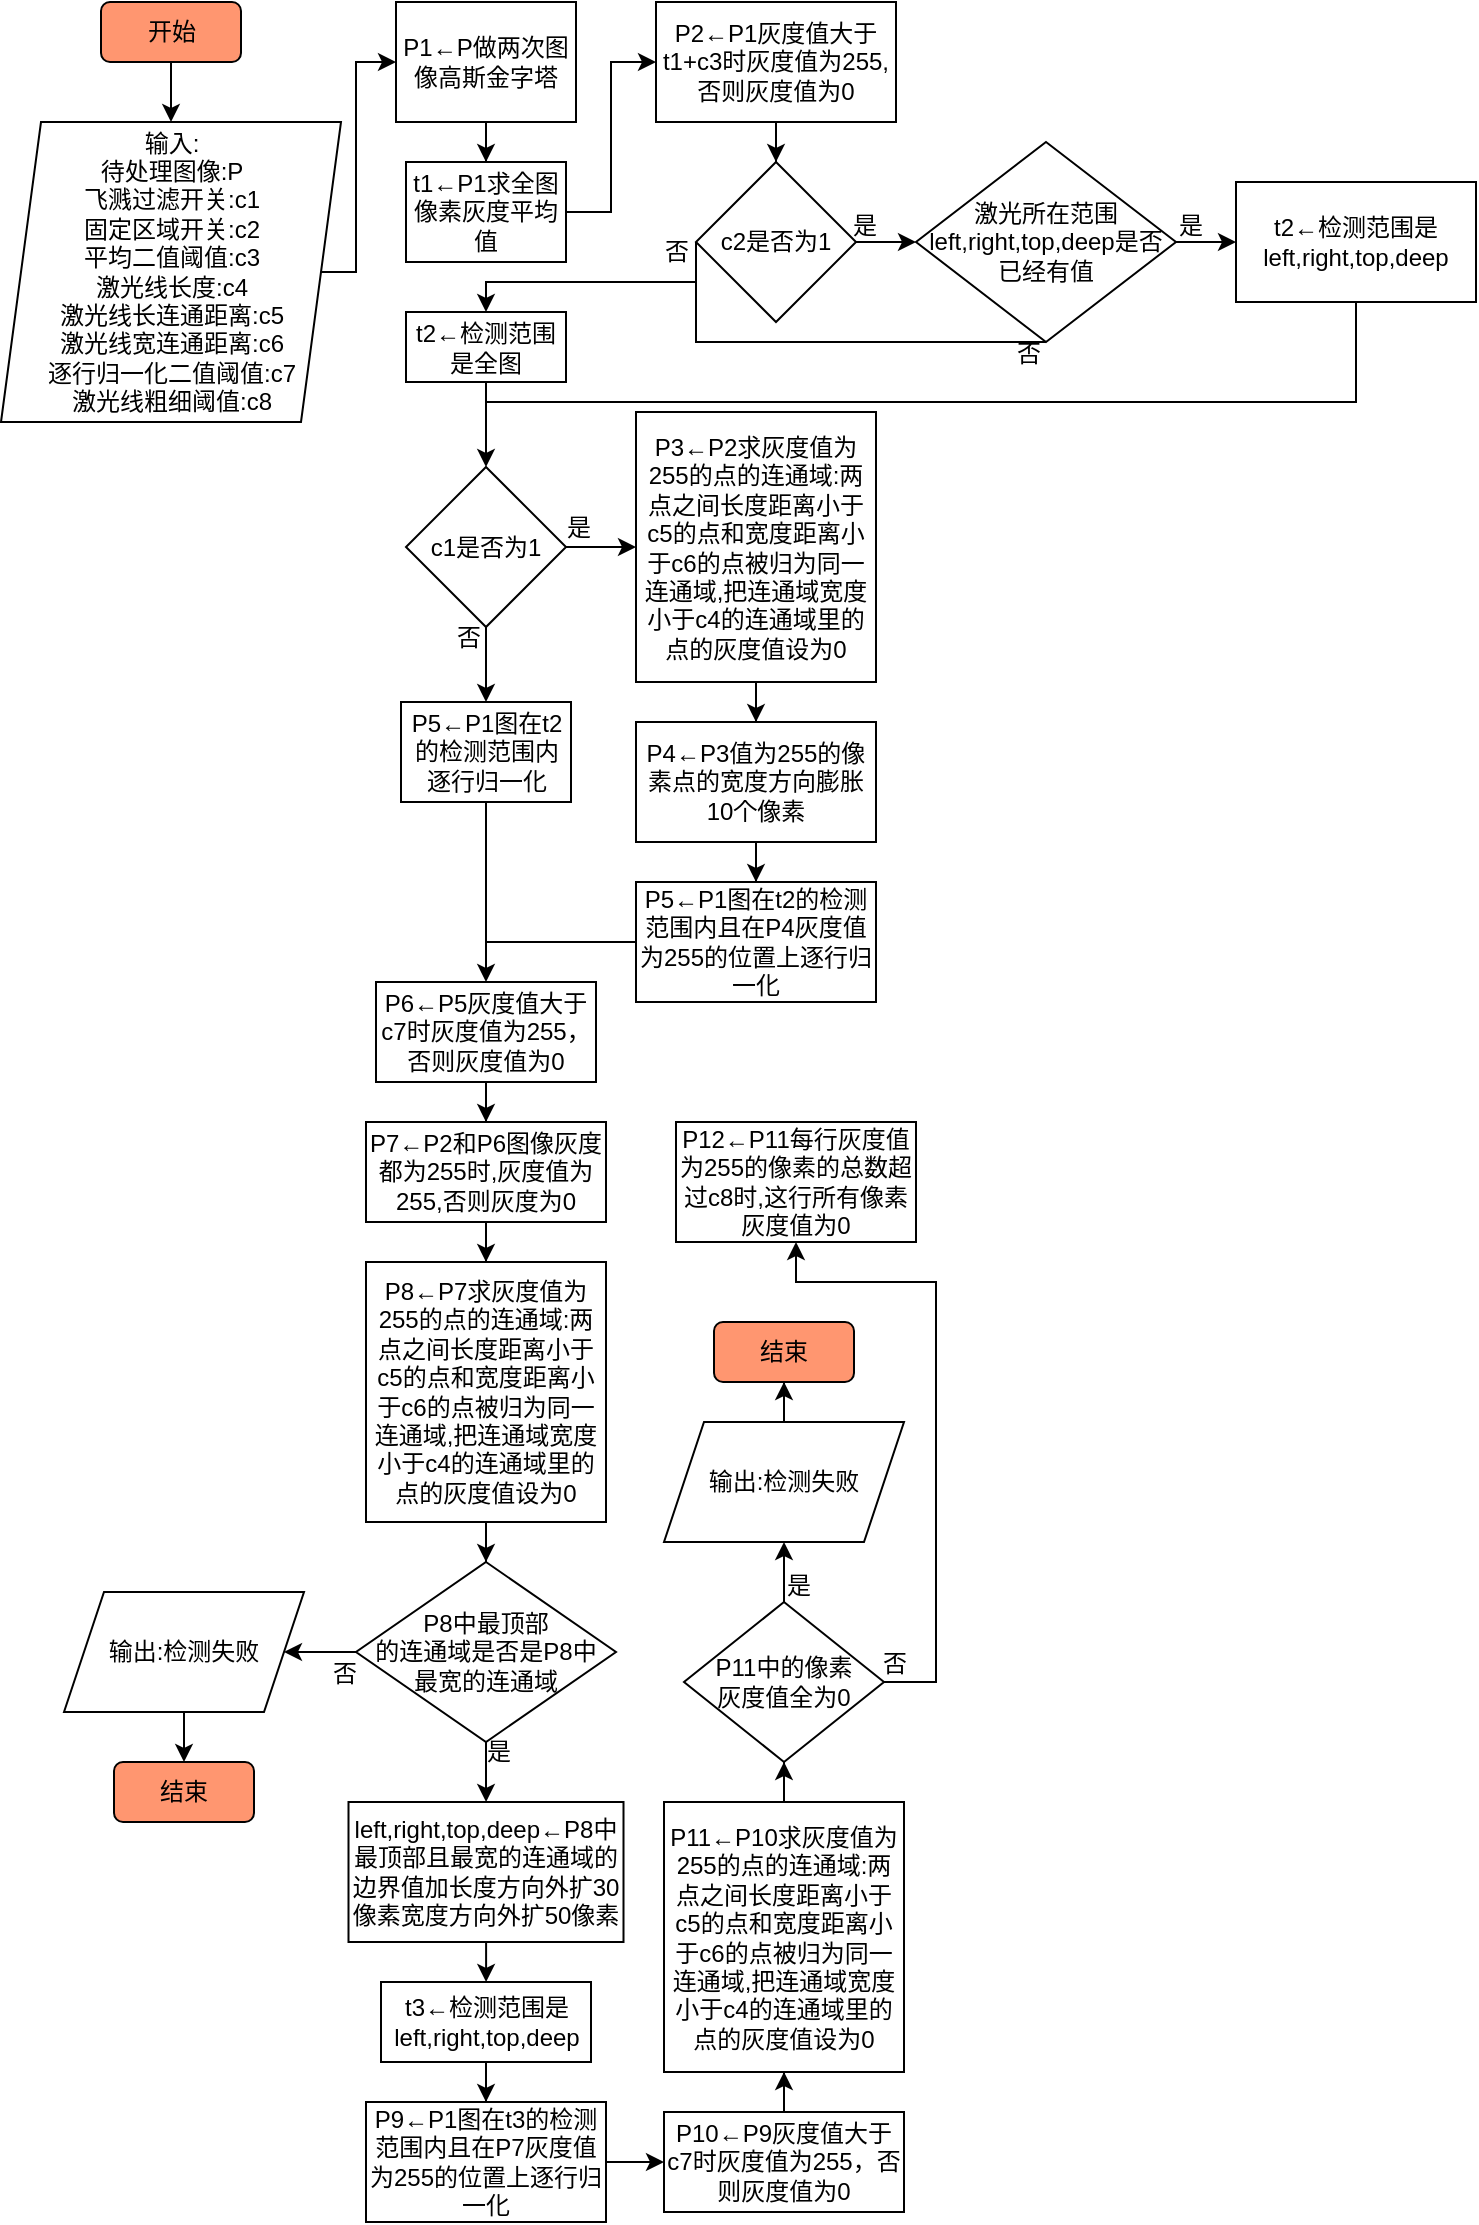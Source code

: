 <mxfile version="20.8.13" type="github">
  <diagram id="C5RBs43oDa-KdzZeNtuy" name="Page-1">
    <mxGraphModel dx="525" dy="291" grid="1" gridSize="10" guides="1" tooltips="1" connect="1" arrows="1" fold="1" page="1" pageScale="1" pageWidth="827" pageHeight="1169" math="0" shadow="0">
      <root>
        <mxCell id="WIyWlLk6GJQsqaUBKTNV-0" />
        <mxCell id="WIyWlLk6GJQsqaUBKTNV-1" parent="WIyWlLk6GJQsqaUBKTNV-0" />
        <mxCell id="YdWkepsm6j2u9YoEMQL1-44" value="" style="edgeStyle=orthogonalEdgeStyle;rounded=0;orthogonalLoop=1;jettySize=auto;html=1;" edge="1" parent="WIyWlLk6GJQsqaUBKTNV-1" source="YdWkepsm6j2u9YoEMQL1-0" target="YdWkepsm6j2u9YoEMQL1-2">
          <mxGeometry relative="1" as="geometry" />
        </mxCell>
        <mxCell id="YdWkepsm6j2u9YoEMQL1-0" value="开始" style="rounded=1;whiteSpace=wrap;html=1;fillColor=#FF9670;" vertex="1" parent="WIyWlLk6GJQsqaUBKTNV-1">
          <mxGeometry x="52.5" y="10" width="70" height="30" as="geometry" />
        </mxCell>
        <mxCell id="YdWkepsm6j2u9YoEMQL1-40" value="" style="edgeStyle=orthogonalEdgeStyle;rounded=0;orthogonalLoop=1;jettySize=auto;html=1;exitX=1;exitY=0.5;exitDx=0;exitDy=0;" edge="1" parent="WIyWlLk6GJQsqaUBKTNV-1" source="YdWkepsm6j2u9YoEMQL1-2" target="YdWkepsm6j2u9YoEMQL1-5">
          <mxGeometry relative="1" as="geometry">
            <Array as="points">
              <mxPoint x="180" y="145" />
              <mxPoint x="180" y="40" />
            </Array>
          </mxGeometry>
        </mxCell>
        <mxCell id="YdWkepsm6j2u9YoEMQL1-2" value="输入:&lt;br&gt;待处理图像:P&lt;br&gt;飞溅过滤开关:c1&lt;br&gt;固定区域开关:c2&lt;br&gt;平均二值阈值:c3&lt;br&gt;激光线长度:c4&lt;br&gt;激光线长连通距离:c5&lt;br&gt;激光线宽连通距离:c6&lt;br&gt;逐行归一化二值阈值:c7&lt;br&gt;激光线粗细阈值:c8" style="shape=parallelogram;perimeter=parallelogramPerimeter;whiteSpace=wrap;html=1;fixedSize=1;" vertex="1" parent="WIyWlLk6GJQsqaUBKTNV-1">
          <mxGeometry x="2.5" y="70" width="170" height="150" as="geometry" />
        </mxCell>
        <mxCell id="YdWkepsm6j2u9YoEMQL1-41" value="" style="edgeStyle=orthogonalEdgeStyle;rounded=0;orthogonalLoop=1;jettySize=auto;html=1;" edge="1" parent="WIyWlLk6GJQsqaUBKTNV-1" source="YdWkepsm6j2u9YoEMQL1-5" target="YdWkepsm6j2u9YoEMQL1-38">
          <mxGeometry relative="1" as="geometry" />
        </mxCell>
        <mxCell id="YdWkepsm6j2u9YoEMQL1-5" value="P1←P做两次图像高斯金字塔" style="rounded=0;whiteSpace=wrap;html=1;fillColor=#FFFFFF;" vertex="1" parent="WIyWlLk6GJQsqaUBKTNV-1">
          <mxGeometry x="200" y="10" width="90" height="60" as="geometry" />
        </mxCell>
        <mxCell id="YdWkepsm6j2u9YoEMQL1-43" value="" style="edgeStyle=orthogonalEdgeStyle;rounded=0;orthogonalLoop=1;jettySize=auto;html=1;entryX=0;entryY=0.5;entryDx=0;entryDy=0;" edge="1" parent="WIyWlLk6GJQsqaUBKTNV-1" source="YdWkepsm6j2u9YoEMQL1-38" target="YdWkepsm6j2u9YoEMQL1-42">
          <mxGeometry relative="1" as="geometry" />
        </mxCell>
        <mxCell id="YdWkepsm6j2u9YoEMQL1-38" value="t1←P1求全图像素灰度平均值" style="rounded=0;whiteSpace=wrap;html=1;fillColor=#FFFFFF;" vertex="1" parent="WIyWlLk6GJQsqaUBKTNV-1">
          <mxGeometry x="205" y="90" width="80" height="50" as="geometry" />
        </mxCell>
        <mxCell id="YdWkepsm6j2u9YoEMQL1-84" value="" style="edgeStyle=orthogonalEdgeStyle;rounded=0;orthogonalLoop=1;jettySize=auto;html=1;endArrow=classic;endFill=1;" edge="1" parent="WIyWlLk6GJQsqaUBKTNV-1" source="YdWkepsm6j2u9YoEMQL1-42" target="YdWkepsm6j2u9YoEMQL1-83">
          <mxGeometry relative="1" as="geometry" />
        </mxCell>
        <mxCell id="YdWkepsm6j2u9YoEMQL1-42" value="P2←P1灰度值大于t1+c3时灰度值为255,否则灰度值为0" style="rounded=0;whiteSpace=wrap;html=1;fillColor=#FFFFFF;" vertex="1" parent="WIyWlLk6GJQsqaUBKTNV-1">
          <mxGeometry x="330" y="10" width="120" height="60" as="geometry" />
        </mxCell>
        <mxCell id="YdWkepsm6j2u9YoEMQL1-48" value="" style="edgeStyle=orthogonalEdgeStyle;rounded=0;orthogonalLoop=1;jettySize=auto;html=1;" edge="1" parent="WIyWlLk6GJQsqaUBKTNV-1" source="YdWkepsm6j2u9YoEMQL1-45" target="YdWkepsm6j2u9YoEMQL1-47">
          <mxGeometry relative="1" as="geometry" />
        </mxCell>
        <mxCell id="YdWkepsm6j2u9YoEMQL1-54" value="" style="edgeStyle=orthogonalEdgeStyle;rounded=0;orthogonalLoop=1;jettySize=auto;html=1;" edge="1" parent="WIyWlLk6GJQsqaUBKTNV-1" source="YdWkepsm6j2u9YoEMQL1-45" target="YdWkepsm6j2u9YoEMQL1-52">
          <mxGeometry relative="1" as="geometry" />
        </mxCell>
        <mxCell id="YdWkepsm6j2u9YoEMQL1-45" value="c1是否为1" style="rhombus;whiteSpace=wrap;html=1;fillColor=#FFFFFF;" vertex="1" parent="WIyWlLk6GJQsqaUBKTNV-1">
          <mxGeometry x="205" y="242.5" width="80" height="80" as="geometry" />
        </mxCell>
        <mxCell id="YdWkepsm6j2u9YoEMQL1-51" value="" style="edgeStyle=orthogonalEdgeStyle;rounded=0;orthogonalLoop=1;jettySize=auto;html=1;" edge="1" parent="WIyWlLk6GJQsqaUBKTNV-1" source="YdWkepsm6j2u9YoEMQL1-47" target="YdWkepsm6j2u9YoEMQL1-50">
          <mxGeometry relative="1" as="geometry" />
        </mxCell>
        <mxCell id="YdWkepsm6j2u9YoEMQL1-47" value="P3←P2求灰度值为255的点的连通域:两点之间长度距离小于c5的点和宽度距离小于c6的点被归为同一连通域,把连通域宽度小于c4的连通域里的点的灰度值设为0" style="rounded=0;whiteSpace=wrap;html=1;fillColor=#FFFFFF;" vertex="1" parent="WIyWlLk6GJQsqaUBKTNV-1">
          <mxGeometry x="320" y="215" width="120" height="135" as="geometry" />
        </mxCell>
        <mxCell id="YdWkepsm6j2u9YoEMQL1-49" value="是" style="text;html=1;align=center;verticalAlign=middle;resizable=0;points=[];autosize=1;strokeColor=none;fillColor=none;" vertex="1" parent="WIyWlLk6GJQsqaUBKTNV-1">
          <mxGeometry x="271" y="258" width="40" height="30" as="geometry" />
        </mxCell>
        <mxCell id="YdWkepsm6j2u9YoEMQL1-58" value="" style="edgeStyle=orthogonalEdgeStyle;rounded=0;orthogonalLoop=1;jettySize=auto;html=1;" edge="1" parent="WIyWlLk6GJQsqaUBKTNV-1" source="YdWkepsm6j2u9YoEMQL1-50" target="YdWkepsm6j2u9YoEMQL1-57">
          <mxGeometry relative="1" as="geometry" />
        </mxCell>
        <mxCell id="YdWkepsm6j2u9YoEMQL1-50" value="P4←P3值为255的像素点的宽度方向膨胀10个像素" style="rounded=0;whiteSpace=wrap;html=1;fillColor=#FFFFFF;" vertex="1" parent="WIyWlLk6GJQsqaUBKTNV-1">
          <mxGeometry x="320" y="370" width="120" height="60" as="geometry" />
        </mxCell>
        <mxCell id="YdWkepsm6j2u9YoEMQL1-74" value="" style="edgeStyle=orthogonalEdgeStyle;rounded=0;orthogonalLoop=1;jettySize=auto;html=1;" edge="1" parent="WIyWlLk6GJQsqaUBKTNV-1" source="YdWkepsm6j2u9YoEMQL1-52" target="YdWkepsm6j2u9YoEMQL1-59">
          <mxGeometry relative="1" as="geometry">
            <Array as="points">
              <mxPoint x="245" y="460" />
              <mxPoint x="245" y="460" />
            </Array>
          </mxGeometry>
        </mxCell>
        <mxCell id="YdWkepsm6j2u9YoEMQL1-52" value="P5←P1图在t2的检测范围内逐行归一化" style="rounded=0;whiteSpace=wrap;html=1;fillColor=#FFFFFF;" vertex="1" parent="WIyWlLk6GJQsqaUBKTNV-1">
          <mxGeometry x="202.5" y="360" width="85" height="50" as="geometry" />
        </mxCell>
        <mxCell id="YdWkepsm6j2u9YoEMQL1-55" value="否" style="text;html=1;align=center;verticalAlign=middle;resizable=0;points=[];autosize=1;strokeColor=none;fillColor=none;" vertex="1" parent="WIyWlLk6GJQsqaUBKTNV-1">
          <mxGeometry x="216" y="312.5" width="40" height="30" as="geometry" />
        </mxCell>
        <mxCell id="YdWkepsm6j2u9YoEMQL1-75" style="edgeStyle=orthogonalEdgeStyle;rounded=0;orthogonalLoop=1;jettySize=auto;html=1;endArrow=none;endFill=0;exitX=0;exitY=0.5;exitDx=0;exitDy=0;" edge="1" parent="WIyWlLk6GJQsqaUBKTNV-1" source="YdWkepsm6j2u9YoEMQL1-57">
          <mxGeometry relative="1" as="geometry">
            <mxPoint x="245" y="480" as="targetPoint" />
            <mxPoint x="330" y="500" as="sourcePoint" />
          </mxGeometry>
        </mxCell>
        <mxCell id="YdWkepsm6j2u9YoEMQL1-57" value="P5←P1图在t2的检测范围内且在P4灰度值为255的位置上逐行归一化" style="rounded=0;whiteSpace=wrap;html=1;fillColor=#FFFFFF;" vertex="1" parent="WIyWlLk6GJQsqaUBKTNV-1">
          <mxGeometry x="320" y="450" width="120" height="60" as="geometry" />
        </mxCell>
        <mxCell id="YdWkepsm6j2u9YoEMQL1-77" value="" style="edgeStyle=orthogonalEdgeStyle;rounded=0;orthogonalLoop=1;jettySize=auto;html=1;endArrow=classic;endFill=1;" edge="1" parent="WIyWlLk6GJQsqaUBKTNV-1" source="YdWkepsm6j2u9YoEMQL1-59" target="YdWkepsm6j2u9YoEMQL1-76">
          <mxGeometry relative="1" as="geometry" />
        </mxCell>
        <mxCell id="YdWkepsm6j2u9YoEMQL1-59" value="P6←P5灰度值大于c7时灰度值为255，否则灰度值为0" style="rounded=0;whiteSpace=wrap;html=1;fillColor=#FFFFFF;" vertex="1" parent="WIyWlLk6GJQsqaUBKTNV-1">
          <mxGeometry x="190" y="500" width="110" height="50" as="geometry" />
        </mxCell>
        <mxCell id="YdWkepsm6j2u9YoEMQL1-123" value="" style="edgeStyle=orthogonalEdgeStyle;rounded=0;orthogonalLoop=1;jettySize=auto;html=1;endArrow=classic;endFill=1;" edge="1" parent="WIyWlLk6GJQsqaUBKTNV-1" source="YdWkepsm6j2u9YoEMQL1-76" target="YdWkepsm6j2u9YoEMQL1-79">
          <mxGeometry relative="1" as="geometry" />
        </mxCell>
        <mxCell id="YdWkepsm6j2u9YoEMQL1-76" value="P7←P2和P6图像灰度都为255时,灰度值为255,否则灰度为0" style="rounded=0;whiteSpace=wrap;html=1;fillColor=#FFFFFF;" vertex="1" parent="WIyWlLk6GJQsqaUBKTNV-1">
          <mxGeometry x="185" y="570" width="120" height="50" as="geometry" />
        </mxCell>
        <mxCell id="YdWkepsm6j2u9YoEMQL1-109" value="" style="edgeStyle=orthogonalEdgeStyle;rounded=0;orthogonalLoop=1;jettySize=auto;html=1;endArrow=classic;endFill=1;" edge="1" parent="WIyWlLk6GJQsqaUBKTNV-1" source="YdWkepsm6j2u9YoEMQL1-79" target="YdWkepsm6j2u9YoEMQL1-106">
          <mxGeometry relative="1" as="geometry" />
        </mxCell>
        <mxCell id="YdWkepsm6j2u9YoEMQL1-79" value="P8←P7求灰度值为255的点的连通域:两点之间长度距离小于c5的点和宽度距离小于c6的点被归为同一连通域,把连通域宽度小于c4的连通域里的点的灰度值设为0" style="rounded=0;whiteSpace=wrap;html=1;fillColor=#FFFFFF;" vertex="1" parent="WIyWlLk6GJQsqaUBKTNV-1">
          <mxGeometry x="185" y="640" width="120" height="130" as="geometry" />
        </mxCell>
        <mxCell id="YdWkepsm6j2u9YoEMQL1-91" value="" style="edgeStyle=orthogonalEdgeStyle;rounded=0;orthogonalLoop=1;jettySize=auto;html=1;endArrow=classic;endFill=1;" edge="1" parent="WIyWlLk6GJQsqaUBKTNV-1" source="YdWkepsm6j2u9YoEMQL1-83" target="YdWkepsm6j2u9YoEMQL1-90">
          <mxGeometry relative="1" as="geometry" />
        </mxCell>
        <mxCell id="YdWkepsm6j2u9YoEMQL1-101" style="edgeStyle=orthogonalEdgeStyle;rounded=0;orthogonalLoop=1;jettySize=auto;html=1;entryX=0.5;entryY=0;entryDx=0;entryDy=0;endArrow=classic;endFill=1;exitX=0;exitY=0.5;exitDx=0;exitDy=0;" edge="1" parent="WIyWlLk6GJQsqaUBKTNV-1" source="YdWkepsm6j2u9YoEMQL1-83" target="YdWkepsm6j2u9YoEMQL1-99">
          <mxGeometry relative="1" as="geometry">
            <Array as="points">
              <mxPoint x="350" y="150" />
              <mxPoint x="245" y="150" />
            </Array>
          </mxGeometry>
        </mxCell>
        <mxCell id="YdWkepsm6j2u9YoEMQL1-83" value="c2是否为1" style="rhombus;whiteSpace=wrap;html=1;fillColor=#FFFFFF;" vertex="1" parent="WIyWlLk6GJQsqaUBKTNV-1">
          <mxGeometry x="350" y="90" width="80" height="80" as="geometry" />
        </mxCell>
        <mxCell id="YdWkepsm6j2u9YoEMQL1-87" value="否" style="text;html=1;align=center;verticalAlign=middle;resizable=0;points=[];autosize=1;strokeColor=none;fillColor=none;" vertex="1" parent="WIyWlLk6GJQsqaUBKTNV-1">
          <mxGeometry x="320" y="120" width="40" height="30" as="geometry" />
        </mxCell>
        <mxCell id="YdWkepsm6j2u9YoEMQL1-96" value="" style="edgeStyle=orthogonalEdgeStyle;rounded=0;orthogonalLoop=1;jettySize=auto;html=1;endArrow=classic;endFill=1;" edge="1" parent="WIyWlLk6GJQsqaUBKTNV-1" source="YdWkepsm6j2u9YoEMQL1-90" target="YdWkepsm6j2u9YoEMQL1-95">
          <mxGeometry relative="1" as="geometry" />
        </mxCell>
        <mxCell id="YdWkepsm6j2u9YoEMQL1-90" value="激光所在范围left,right,top,deep是否已经有值" style="rhombus;whiteSpace=wrap;html=1;fillColor=#FFFFFF;" vertex="1" parent="WIyWlLk6GJQsqaUBKTNV-1">
          <mxGeometry x="460" y="80" width="130" height="100" as="geometry" />
        </mxCell>
        <mxCell id="YdWkepsm6j2u9YoEMQL1-92" value="是" style="text;html=1;align=center;verticalAlign=middle;resizable=0;points=[];autosize=1;strokeColor=none;fillColor=none;" vertex="1" parent="WIyWlLk6GJQsqaUBKTNV-1">
          <mxGeometry x="414" y="107" width="40" height="30" as="geometry" />
        </mxCell>
        <mxCell id="YdWkepsm6j2u9YoEMQL1-102" style="edgeStyle=orthogonalEdgeStyle;rounded=0;orthogonalLoop=1;jettySize=auto;html=1;endArrow=none;endFill=0;exitX=0.5;exitY=1;exitDx=0;exitDy=0;" edge="1" parent="WIyWlLk6GJQsqaUBKTNV-1" source="YdWkepsm6j2u9YoEMQL1-90">
          <mxGeometry relative="1" as="geometry">
            <mxPoint x="350" y="150" as="targetPoint" />
            <Array as="points">
              <mxPoint x="350" y="180" />
            </Array>
          </mxGeometry>
        </mxCell>
        <mxCell id="YdWkepsm6j2u9YoEMQL1-94" value="否" style="text;html=1;align=center;verticalAlign=middle;resizable=0;points=[];autosize=1;strokeColor=none;fillColor=none;" vertex="1" parent="WIyWlLk6GJQsqaUBKTNV-1">
          <mxGeometry x="496" y="171" width="40" height="30" as="geometry" />
        </mxCell>
        <mxCell id="YdWkepsm6j2u9YoEMQL1-105" style="edgeStyle=orthogonalEdgeStyle;rounded=0;orthogonalLoop=1;jettySize=auto;html=1;endArrow=none;endFill=0;exitX=0.5;exitY=1;exitDx=0;exitDy=0;" edge="1" parent="WIyWlLk6GJQsqaUBKTNV-1" source="YdWkepsm6j2u9YoEMQL1-95">
          <mxGeometry relative="1" as="geometry">
            <mxPoint x="245" y="220" as="targetPoint" />
            <mxPoint x="615" y="130" as="sourcePoint" />
            <Array as="points">
              <mxPoint x="680" y="210" />
              <mxPoint x="245" y="210" />
            </Array>
          </mxGeometry>
        </mxCell>
        <mxCell id="YdWkepsm6j2u9YoEMQL1-95" value="t2←检测范围是left,right,top,deep" style="rounded=0;whiteSpace=wrap;html=1;fillColor=#FFFFFF;" vertex="1" parent="WIyWlLk6GJQsqaUBKTNV-1">
          <mxGeometry x="620" y="100" width="120" height="60" as="geometry" />
        </mxCell>
        <mxCell id="YdWkepsm6j2u9YoEMQL1-97" value="是" style="text;html=1;align=center;verticalAlign=middle;resizable=0;points=[];autosize=1;strokeColor=none;fillColor=none;" vertex="1" parent="WIyWlLk6GJQsqaUBKTNV-1">
          <mxGeometry x="577" y="107" width="40" height="30" as="geometry" />
        </mxCell>
        <mxCell id="YdWkepsm6j2u9YoEMQL1-103" style="edgeStyle=orthogonalEdgeStyle;rounded=0;orthogonalLoop=1;jettySize=auto;html=1;entryX=0.5;entryY=0;entryDx=0;entryDy=0;endArrow=classic;endFill=1;" edge="1" parent="WIyWlLk6GJQsqaUBKTNV-1" source="YdWkepsm6j2u9YoEMQL1-99" target="YdWkepsm6j2u9YoEMQL1-45">
          <mxGeometry relative="1" as="geometry" />
        </mxCell>
        <mxCell id="YdWkepsm6j2u9YoEMQL1-99" value="t2←检测范围是全图" style="rounded=0;whiteSpace=wrap;html=1;fillColor=#FFFFFF;" vertex="1" parent="WIyWlLk6GJQsqaUBKTNV-1">
          <mxGeometry x="205" y="165" width="80" height="35" as="geometry" />
        </mxCell>
        <mxCell id="YdWkepsm6j2u9YoEMQL1-112" value="" style="edgeStyle=orthogonalEdgeStyle;rounded=0;orthogonalLoop=1;jettySize=auto;html=1;endArrow=classic;endFill=1;" edge="1" parent="WIyWlLk6GJQsqaUBKTNV-1" source="YdWkepsm6j2u9YoEMQL1-106" target="YdWkepsm6j2u9YoEMQL1-111">
          <mxGeometry relative="1" as="geometry" />
        </mxCell>
        <mxCell id="YdWkepsm6j2u9YoEMQL1-115" value="" style="edgeStyle=orthogonalEdgeStyle;rounded=0;orthogonalLoop=1;jettySize=auto;html=1;endArrow=classic;endFill=1;" edge="1" parent="WIyWlLk6GJQsqaUBKTNV-1" source="YdWkepsm6j2u9YoEMQL1-106" target="YdWkepsm6j2u9YoEMQL1-114">
          <mxGeometry relative="1" as="geometry" />
        </mxCell>
        <mxCell id="YdWkepsm6j2u9YoEMQL1-106" value="&lt;div style=&quot;&quot;&gt;&lt;span style=&quot;background-color: initial;&quot;&gt;P8中最顶部&lt;/span&gt;&lt;/div&gt;&lt;div style=&quot;&quot;&gt;&lt;span style=&quot;background-color: initial;&quot;&gt;的连通域&lt;/span&gt;&lt;span style=&quot;background-color: initial;&quot;&gt;是否是&lt;/span&gt;&lt;span style=&quot;background-color: initial;&quot;&gt;P8中&lt;/span&gt;&lt;/div&gt;&lt;div style=&quot;&quot;&gt;&lt;span style=&quot;background-color: initial;&quot;&gt;最宽的&lt;/span&gt;&lt;span style=&quot;background-color: initial;&quot;&gt;连通域&lt;/span&gt;&lt;/div&gt;" style="rhombus;whiteSpace=wrap;html=1;fillColor=#FFFFFF;rotation=0;align=center;" vertex="1" parent="WIyWlLk6GJQsqaUBKTNV-1">
          <mxGeometry x="180" y="790" width="130" height="90" as="geometry" />
        </mxCell>
        <mxCell id="YdWkepsm6j2u9YoEMQL1-126" value="" style="edgeStyle=orthogonalEdgeStyle;rounded=0;orthogonalLoop=1;jettySize=auto;html=1;endArrow=classic;endFill=1;" edge="1" parent="WIyWlLk6GJQsqaUBKTNV-1" source="YdWkepsm6j2u9YoEMQL1-111" target="YdWkepsm6j2u9YoEMQL1-125">
          <mxGeometry relative="1" as="geometry" />
        </mxCell>
        <mxCell id="YdWkepsm6j2u9YoEMQL1-111" value="输出:检测失败" style="shape=parallelogram;perimeter=parallelogramPerimeter;whiteSpace=wrap;html=1;fixedSize=1;fillColor=#FFFFFF;" vertex="1" parent="WIyWlLk6GJQsqaUBKTNV-1">
          <mxGeometry x="34" y="805" width="120" height="60" as="geometry" />
        </mxCell>
        <mxCell id="YdWkepsm6j2u9YoEMQL1-113" value="否" style="text;html=1;align=center;verticalAlign=middle;resizable=0;points=[];autosize=1;strokeColor=none;fillColor=none;" vertex="1" parent="WIyWlLk6GJQsqaUBKTNV-1">
          <mxGeometry x="154" y="831" width="40" height="30" as="geometry" />
        </mxCell>
        <mxCell id="YdWkepsm6j2u9YoEMQL1-119" value="" style="edgeStyle=orthogonalEdgeStyle;rounded=0;orthogonalLoop=1;jettySize=auto;html=1;endArrow=classic;endFill=1;" edge="1" parent="WIyWlLk6GJQsqaUBKTNV-1" source="YdWkepsm6j2u9YoEMQL1-114" target="YdWkepsm6j2u9YoEMQL1-118">
          <mxGeometry relative="1" as="geometry" />
        </mxCell>
        <mxCell id="YdWkepsm6j2u9YoEMQL1-114" value="left,right,top,deep←P8中最顶部且最宽的连通域的边界值加长度方向外扩30像素宽度方向外扩50像素" style="rounded=0;whiteSpace=wrap;html=1;fillColor=#FFFFFF;" vertex="1" parent="WIyWlLk6GJQsqaUBKTNV-1">
          <mxGeometry x="176.25" y="910" width="137.5" height="70" as="geometry" />
        </mxCell>
        <mxCell id="YdWkepsm6j2u9YoEMQL1-116" value="是" style="text;html=1;align=center;verticalAlign=middle;resizable=0;points=[];autosize=1;strokeColor=none;fillColor=none;" vertex="1" parent="WIyWlLk6GJQsqaUBKTNV-1">
          <mxGeometry x="231" y="870" width="40" height="30" as="geometry" />
        </mxCell>
        <mxCell id="YdWkepsm6j2u9YoEMQL1-124" value="" style="edgeStyle=orthogonalEdgeStyle;rounded=0;orthogonalLoop=1;jettySize=auto;html=1;endArrow=classic;endFill=1;" edge="1" parent="WIyWlLk6GJQsqaUBKTNV-1" source="YdWkepsm6j2u9YoEMQL1-118" target="YdWkepsm6j2u9YoEMQL1-120">
          <mxGeometry relative="1" as="geometry" />
        </mxCell>
        <mxCell id="YdWkepsm6j2u9YoEMQL1-118" value="t3←检测范围是left,right,top,deep" style="rounded=0;whiteSpace=wrap;html=1;fillColor=#FFFFFF;" vertex="1" parent="WIyWlLk6GJQsqaUBKTNV-1">
          <mxGeometry x="192.5" y="1000" width="105" height="40" as="geometry" />
        </mxCell>
        <mxCell id="YdWkepsm6j2u9YoEMQL1-128" value="" style="edgeStyle=orthogonalEdgeStyle;rounded=0;orthogonalLoop=1;jettySize=auto;html=1;endArrow=classic;endFill=1;" edge="1" parent="WIyWlLk6GJQsqaUBKTNV-1" source="YdWkepsm6j2u9YoEMQL1-120" target="YdWkepsm6j2u9YoEMQL1-127">
          <mxGeometry relative="1" as="geometry" />
        </mxCell>
        <mxCell id="YdWkepsm6j2u9YoEMQL1-120" value="P9←P1图在t3的检测范围内且在P7灰度值为255的位置上逐行归一化" style="rounded=0;whiteSpace=wrap;html=1;fillColor=#FFFFFF;" vertex="1" parent="WIyWlLk6GJQsqaUBKTNV-1">
          <mxGeometry x="185" y="1060" width="120" height="60" as="geometry" />
        </mxCell>
        <mxCell id="YdWkepsm6j2u9YoEMQL1-125" value="结束" style="rounded=1;whiteSpace=wrap;html=1;fillColor=#FF9670;" vertex="1" parent="WIyWlLk6GJQsqaUBKTNV-1">
          <mxGeometry x="59" y="890" width="70" height="30" as="geometry" />
        </mxCell>
        <mxCell id="YdWkepsm6j2u9YoEMQL1-130" value="" style="edgeStyle=orthogonalEdgeStyle;rounded=0;orthogonalLoop=1;jettySize=auto;html=1;endArrow=classic;endFill=1;" edge="1" parent="WIyWlLk6GJQsqaUBKTNV-1" source="YdWkepsm6j2u9YoEMQL1-127" target="YdWkepsm6j2u9YoEMQL1-129">
          <mxGeometry relative="1" as="geometry" />
        </mxCell>
        <mxCell id="YdWkepsm6j2u9YoEMQL1-127" value="P10←P9灰度值大于c7时灰度值为255，否则灰度值为0" style="rounded=0;whiteSpace=wrap;html=1;fillColor=#FFFFFF;" vertex="1" parent="WIyWlLk6GJQsqaUBKTNV-1">
          <mxGeometry x="334" y="1065" width="120" height="50" as="geometry" />
        </mxCell>
        <mxCell id="YdWkepsm6j2u9YoEMQL1-132" value="" style="edgeStyle=orthogonalEdgeStyle;rounded=0;orthogonalLoop=1;jettySize=auto;html=1;endArrow=classic;endFill=1;" edge="1" parent="WIyWlLk6GJQsqaUBKTNV-1" source="YdWkepsm6j2u9YoEMQL1-129" target="YdWkepsm6j2u9YoEMQL1-131">
          <mxGeometry relative="1" as="geometry" />
        </mxCell>
        <mxCell id="YdWkepsm6j2u9YoEMQL1-129" value="P11←P10求灰度值为255的点的连通域:两点之间长度距离小于c5的点和宽度距离小于c6的点被归为同一连通域,把连通域宽度小于c4的连通域里的点的灰度值设为0" style="rounded=0;whiteSpace=wrap;html=1;fillColor=#FFFFFF;" vertex="1" parent="WIyWlLk6GJQsqaUBKTNV-1">
          <mxGeometry x="334" y="910" width="120" height="135" as="geometry" />
        </mxCell>
        <mxCell id="YdWkepsm6j2u9YoEMQL1-134" value="" style="edgeStyle=orthogonalEdgeStyle;rounded=0;orthogonalLoop=1;jettySize=auto;html=1;endArrow=classic;endFill=1;" edge="1" parent="WIyWlLk6GJQsqaUBKTNV-1" source="YdWkepsm6j2u9YoEMQL1-131" target="YdWkepsm6j2u9YoEMQL1-133">
          <mxGeometry relative="1" as="geometry" />
        </mxCell>
        <mxCell id="YdWkepsm6j2u9YoEMQL1-139" style="edgeStyle=orthogonalEdgeStyle;rounded=0;orthogonalLoop=1;jettySize=auto;html=1;exitX=1;exitY=0.5;exitDx=0;exitDy=0;entryX=0.5;entryY=1;entryDx=0;entryDy=0;endArrow=classic;endFill=1;" edge="1" parent="WIyWlLk6GJQsqaUBKTNV-1" source="YdWkepsm6j2u9YoEMQL1-131" target="YdWkepsm6j2u9YoEMQL1-138">
          <mxGeometry relative="1" as="geometry">
            <Array as="points">
              <mxPoint x="470" y="850" />
              <mxPoint x="470" y="650" />
              <mxPoint x="400" y="650" />
            </Array>
          </mxGeometry>
        </mxCell>
        <mxCell id="YdWkepsm6j2u9YoEMQL1-131" value="P11中的像素&lt;br&gt;灰度值全为0" style="rhombus;whiteSpace=wrap;html=1;fillColor=#FFFFFF;" vertex="1" parent="WIyWlLk6GJQsqaUBKTNV-1">
          <mxGeometry x="344" y="810" width="100" height="80" as="geometry" />
        </mxCell>
        <mxCell id="YdWkepsm6j2u9YoEMQL1-137" value="" style="edgeStyle=orthogonalEdgeStyle;rounded=0;orthogonalLoop=1;jettySize=auto;html=1;endArrow=classic;endFill=1;" edge="1" parent="WIyWlLk6GJQsqaUBKTNV-1" source="YdWkepsm6j2u9YoEMQL1-133" target="YdWkepsm6j2u9YoEMQL1-136">
          <mxGeometry relative="1" as="geometry" />
        </mxCell>
        <mxCell id="YdWkepsm6j2u9YoEMQL1-133" value="输出:检测失败" style="shape=parallelogram;perimeter=parallelogramPerimeter;whiteSpace=wrap;html=1;fixedSize=1;fillColor=#FFFFFF;" vertex="1" parent="WIyWlLk6GJQsqaUBKTNV-1">
          <mxGeometry x="334" y="720" width="120" height="60" as="geometry" />
        </mxCell>
        <mxCell id="YdWkepsm6j2u9YoEMQL1-135" value="是" style="text;html=1;align=center;verticalAlign=middle;resizable=0;points=[];autosize=1;strokeColor=none;fillColor=none;" vertex="1" parent="WIyWlLk6GJQsqaUBKTNV-1">
          <mxGeometry x="381" y="787" width="40" height="30" as="geometry" />
        </mxCell>
        <mxCell id="YdWkepsm6j2u9YoEMQL1-136" value="结束" style="rounded=1;whiteSpace=wrap;html=1;fillColor=#FF9670;" vertex="1" parent="WIyWlLk6GJQsqaUBKTNV-1">
          <mxGeometry x="359" y="670" width="70" height="30" as="geometry" />
        </mxCell>
        <mxCell id="YdWkepsm6j2u9YoEMQL1-138" value="P12←P11每行灰度值为255的像素的总数超过c8时,这行所有像素灰度值为0" style="rounded=0;whiteSpace=wrap;html=1;fillColor=#FFFFFF;" vertex="1" parent="WIyWlLk6GJQsqaUBKTNV-1">
          <mxGeometry x="340" y="570" width="120" height="60" as="geometry" />
        </mxCell>
        <mxCell id="YdWkepsm6j2u9YoEMQL1-140" value="否" style="text;html=1;align=center;verticalAlign=middle;resizable=0;points=[];autosize=1;strokeColor=none;fillColor=none;" vertex="1" parent="WIyWlLk6GJQsqaUBKTNV-1">
          <mxGeometry x="429" y="826" width="40" height="30" as="geometry" />
        </mxCell>
      </root>
    </mxGraphModel>
  </diagram>
</mxfile>
